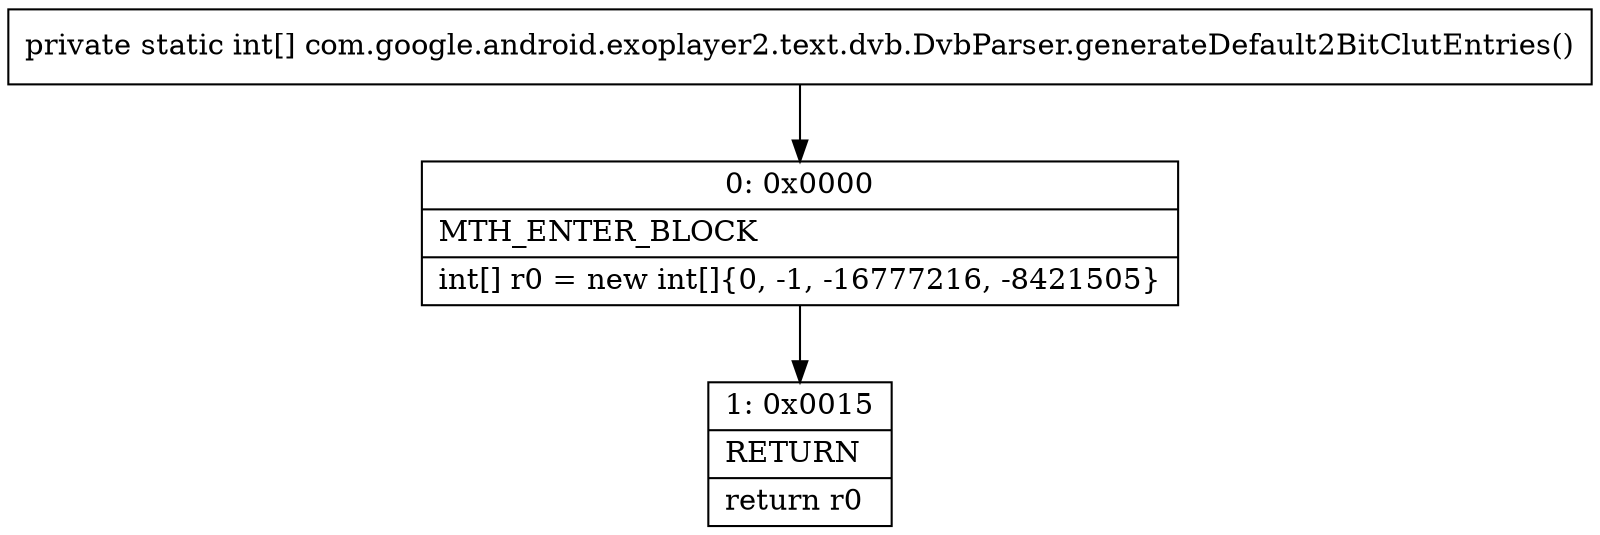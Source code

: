 digraph "CFG forcom.google.android.exoplayer2.text.dvb.DvbParser.generateDefault2BitClutEntries()[I" {
Node_0 [shape=record,label="{0\:\ 0x0000|MTH_ENTER_BLOCK\l|int[] r0 = new int[]\{0, \-1, \-16777216, \-8421505\}\l}"];
Node_1 [shape=record,label="{1\:\ 0x0015|RETURN\l|return r0\l}"];
MethodNode[shape=record,label="{private static int[] com.google.android.exoplayer2.text.dvb.DvbParser.generateDefault2BitClutEntries() }"];
MethodNode -> Node_0;
Node_0 -> Node_1;
}

